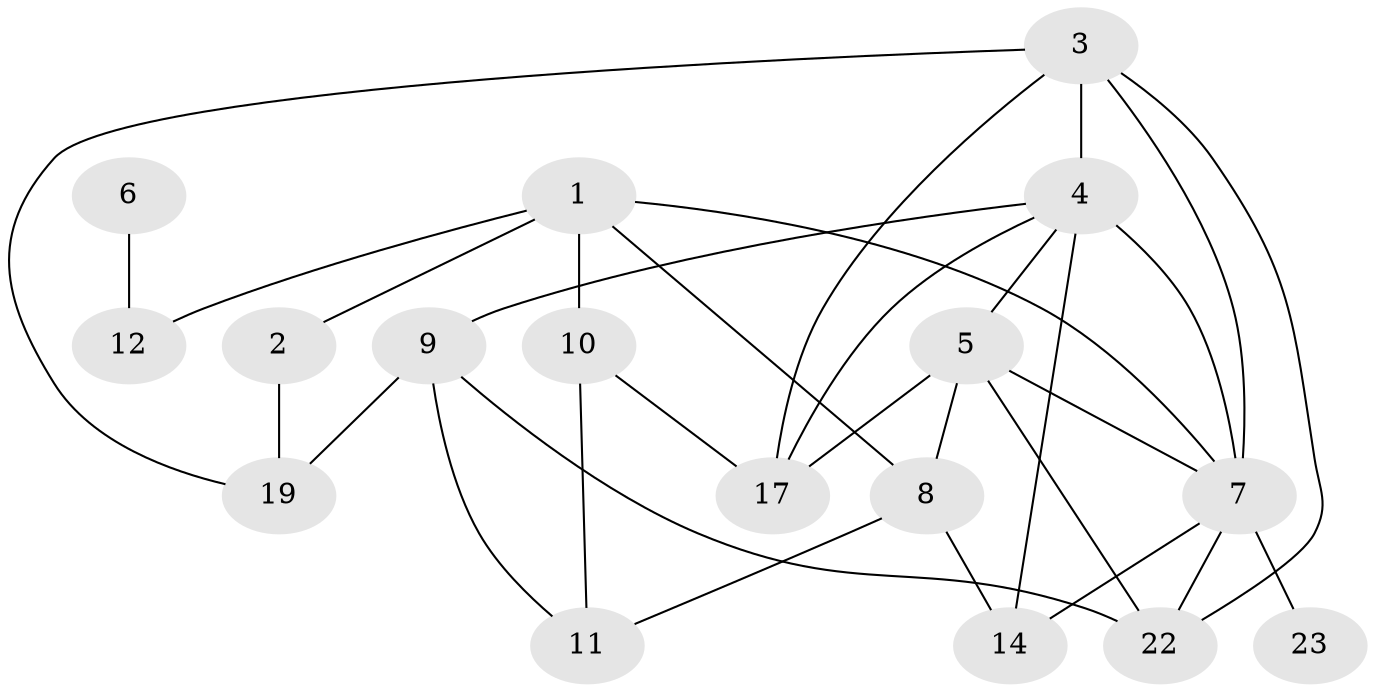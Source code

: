 // original degree distribution, {5: 0.10810810810810811, 3: 0.20270270270270271, 1: 0.20270270270270271, 2: 0.24324324324324326, 4: 0.16216216216216217, 0: 0.06756756756756757, 6: 0.013513513513513514}
// Generated by graph-tools (version 1.1) at 2025/47/03/04/25 22:47:56]
// undirected, 17 vertices, 31 edges
graph export_dot {
  node [color=gray90,style=filled];
  1;
  2;
  3;
  4;
  5;
  6;
  7;
  8;
  9;
  10;
  11;
  12;
  14;
  17;
  19;
  22;
  23;
  1 -- 2 [weight=2.0];
  1 -- 7 [weight=1.0];
  1 -- 8 [weight=1.0];
  1 -- 10 [weight=3.0];
  1 -- 12 [weight=1.0];
  2 -- 19 [weight=2.0];
  3 -- 4 [weight=2.0];
  3 -- 7 [weight=1.0];
  3 -- 17 [weight=1.0];
  3 -- 19 [weight=1.0];
  3 -- 22 [weight=1.0];
  4 -- 5 [weight=1.0];
  4 -- 7 [weight=4.0];
  4 -- 9 [weight=1.0];
  4 -- 14 [weight=1.0];
  4 -- 17 [weight=2.0];
  5 -- 7 [weight=4.0];
  5 -- 8 [weight=1.0];
  5 -- 17 [weight=1.0];
  5 -- 22 [weight=1.0];
  6 -- 12 [weight=1.0];
  7 -- 14 [weight=1.0];
  7 -- 22 [weight=1.0];
  7 -- 23 [weight=1.0];
  8 -- 11 [weight=1.0];
  8 -- 14 [weight=1.0];
  9 -- 11 [weight=1.0];
  9 -- 19 [weight=1.0];
  9 -- 22 [weight=1.0];
  10 -- 11 [weight=1.0];
  10 -- 17 [weight=1.0];
}
